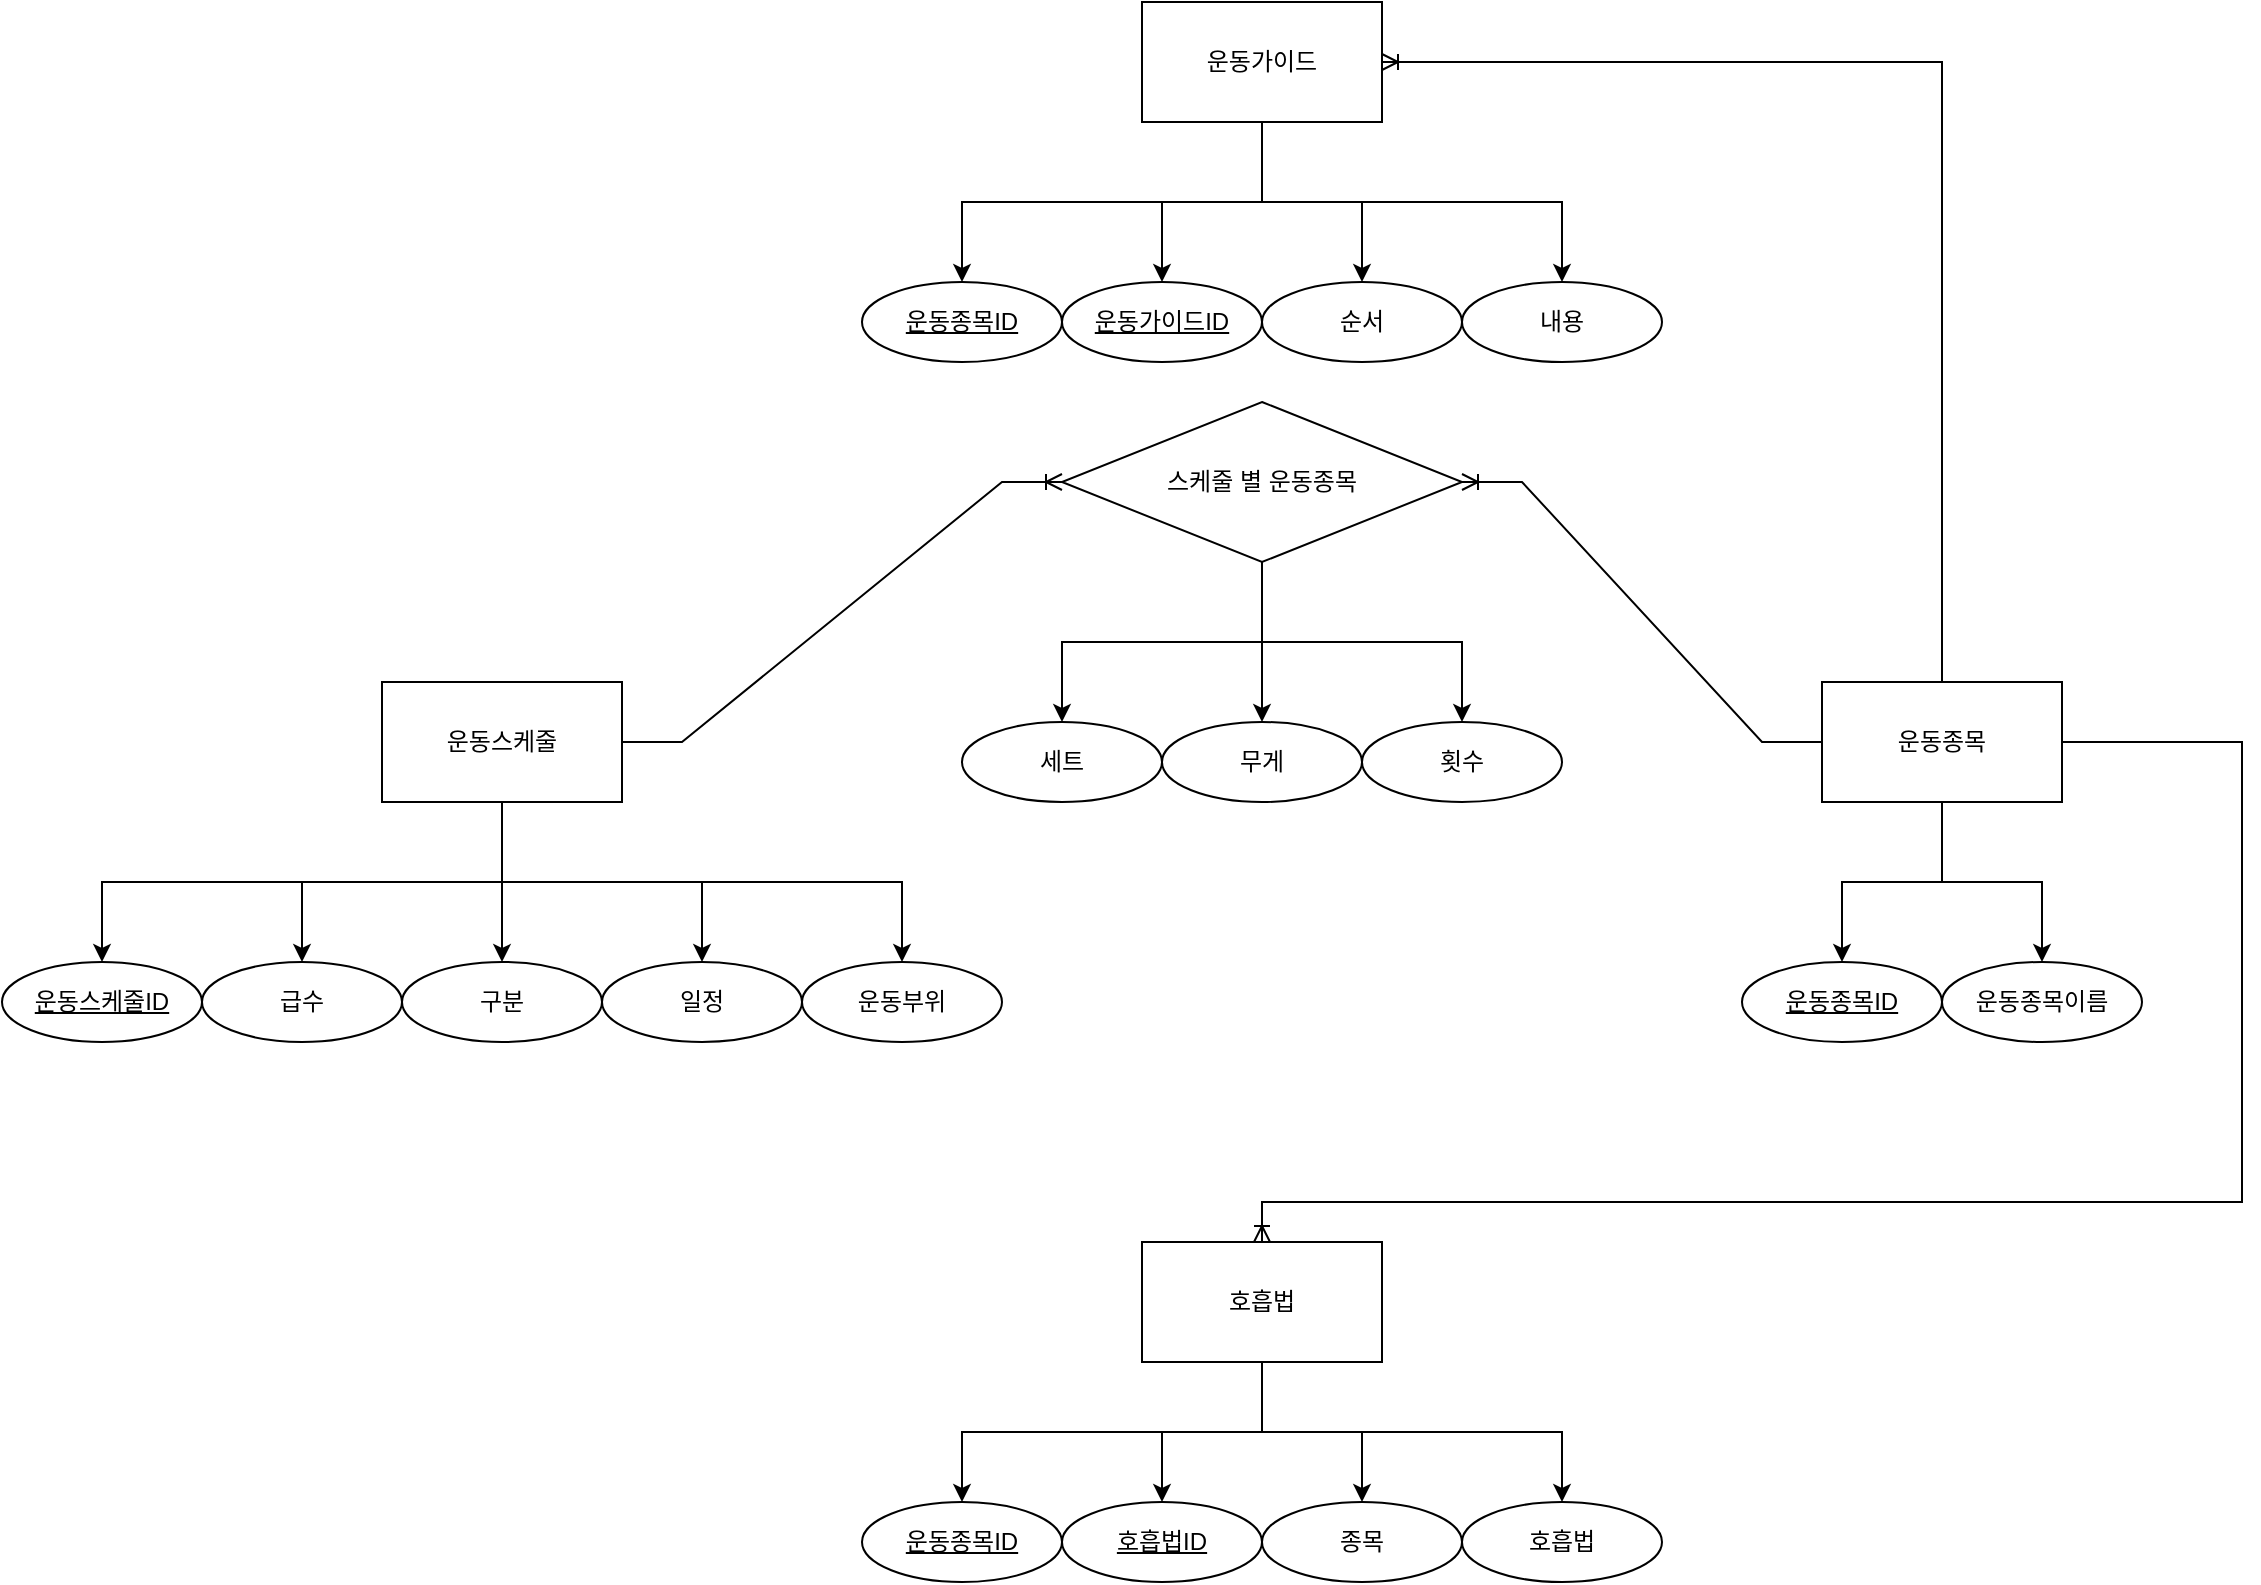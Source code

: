 <mxfile version="18.1.2" type="device"><diagram id="R2lEEEUBdFMjLlhIrx00" name="Page-1"><mxGraphModel dx="2585" dy="1371" grid="1" gridSize="10" guides="1" tooltips="1" connect="1" arrows="1" fold="1" page="1" pageScale="1" pageWidth="4681" pageHeight="3300" math="0" shadow="0" extFonts="Permanent Marker^https://fonts.googleapis.com/css?family=Permanent+Marker"><root><mxCell id="0"/><mxCell id="1" parent="0"/><mxCell id="j1e3gES6-2l21_SMLa5g-25" style="edgeStyle=orthogonalEdgeStyle;rounded=0;orthogonalLoop=1;jettySize=auto;html=1;exitX=0.5;exitY=1;exitDx=0;exitDy=0;entryX=0.5;entryY=0;entryDx=0;entryDy=0;" edge="1" parent="1" source="j1e3gES6-2l21_SMLa5g-14" target="j1e3gES6-2l21_SMLa5g-15"><mxGeometry relative="1" as="geometry"/></mxCell><mxCell id="j1e3gES6-2l21_SMLa5g-26" style="edgeStyle=orthogonalEdgeStyle;rounded=0;orthogonalLoop=1;jettySize=auto;html=1;exitX=0.5;exitY=1;exitDx=0;exitDy=0;entryX=0.5;entryY=0;entryDx=0;entryDy=0;" edge="1" parent="1" source="j1e3gES6-2l21_SMLa5g-14" target="j1e3gES6-2l21_SMLa5g-16"><mxGeometry relative="1" as="geometry"/></mxCell><mxCell id="j1e3gES6-2l21_SMLa5g-27" style="edgeStyle=orthogonalEdgeStyle;rounded=0;orthogonalLoop=1;jettySize=auto;html=1;exitX=0.5;exitY=1;exitDx=0;exitDy=0;entryX=0.5;entryY=0;entryDx=0;entryDy=0;" edge="1" parent="1" source="j1e3gES6-2l21_SMLa5g-14" target="j1e3gES6-2l21_SMLa5g-17"><mxGeometry relative="1" as="geometry"/></mxCell><mxCell id="j1e3gES6-2l21_SMLa5g-28" style="edgeStyle=orthogonalEdgeStyle;rounded=0;orthogonalLoop=1;jettySize=auto;html=1;exitX=0.5;exitY=1;exitDx=0;exitDy=0;entryX=0.5;entryY=0;entryDx=0;entryDy=0;" edge="1" parent="1" source="j1e3gES6-2l21_SMLa5g-14" target="j1e3gES6-2l21_SMLa5g-18"><mxGeometry relative="1" as="geometry"/></mxCell><mxCell id="j1e3gES6-2l21_SMLa5g-29" style="edgeStyle=orthogonalEdgeStyle;rounded=0;orthogonalLoop=1;jettySize=auto;html=1;exitX=0.5;exitY=1;exitDx=0;exitDy=0;entryX=0.5;entryY=0;entryDx=0;entryDy=0;" edge="1" parent="1" source="j1e3gES6-2l21_SMLa5g-14" target="j1e3gES6-2l21_SMLa5g-19"><mxGeometry relative="1" as="geometry"/></mxCell><mxCell id="j1e3gES6-2l21_SMLa5g-14" value="운동스케줄" style="rounded=0;whiteSpace=wrap;html=1;" vertex="1" parent="1"><mxGeometry x="1260" y="1020" width="120" height="60" as="geometry"/></mxCell><mxCell id="j1e3gES6-2l21_SMLa5g-15" value="운동스케줄ID" style="ellipse;whiteSpace=wrap;html=1;align=center;fontStyle=4;" vertex="1" parent="1"><mxGeometry x="1070" y="1160" width="100" height="40" as="geometry"/></mxCell><mxCell id="j1e3gES6-2l21_SMLa5g-16" value="급수" style="ellipse;whiteSpace=wrap;html=1;align=center;" vertex="1" parent="1"><mxGeometry x="1170" y="1160" width="100" height="40" as="geometry"/></mxCell><mxCell id="j1e3gES6-2l21_SMLa5g-17" value="구분" style="ellipse;whiteSpace=wrap;html=1;align=center;" vertex="1" parent="1"><mxGeometry x="1270" y="1160" width="100" height="40" as="geometry"/></mxCell><mxCell id="j1e3gES6-2l21_SMLa5g-18" value="일정" style="ellipse;whiteSpace=wrap;html=1;align=center;" vertex="1" parent="1"><mxGeometry x="1370" y="1160" width="100" height="40" as="geometry"/></mxCell><mxCell id="j1e3gES6-2l21_SMLa5g-19" value="운동부위" style="ellipse;whiteSpace=wrap;html=1;align=center;" vertex="1" parent="1"><mxGeometry x="1470" y="1160" width="100" height="40" as="geometry"/></mxCell><mxCell id="j1e3gES6-2l21_SMLa5g-30" style="edgeStyle=orthogonalEdgeStyle;rounded=0;orthogonalLoop=1;jettySize=auto;html=1;exitX=0.5;exitY=1;exitDx=0;exitDy=0;entryX=0.5;entryY=0;entryDx=0;entryDy=0;" edge="1" source="j1e3gES6-2l21_SMLa5g-35" target="j1e3gES6-2l21_SMLa5g-36" parent="1"><mxGeometry relative="1" as="geometry"/></mxCell><mxCell id="j1e3gES6-2l21_SMLa5g-31" style="edgeStyle=orthogonalEdgeStyle;rounded=0;orthogonalLoop=1;jettySize=auto;html=1;exitX=0.5;exitY=1;exitDx=0;exitDy=0;entryX=0.5;entryY=0;entryDx=0;entryDy=0;" edge="1" source="j1e3gES6-2l21_SMLa5g-35" target="j1e3gES6-2l21_SMLa5g-37" parent="1"><mxGeometry relative="1" as="geometry"/></mxCell><mxCell id="j1e3gES6-2l21_SMLa5g-64" style="edgeStyle=orthogonalEdgeStyle;rounded=0;orthogonalLoop=1;jettySize=auto;html=1;exitX=0.5;exitY=0;exitDx=0;exitDy=0;entryX=1;entryY=0.5;entryDx=0;entryDy=0;startArrow=none;startFill=0;endArrow=ERoneToMany;endFill=0;" edge="1" parent="1" source="j1e3gES6-2l21_SMLa5g-35" target="j1e3gES6-2l21_SMLa5g-55"><mxGeometry relative="1" as="geometry"/></mxCell><mxCell id="j1e3gES6-2l21_SMLa5g-35" value="운동종목" style="rounded=0;whiteSpace=wrap;html=1;" vertex="1" parent="1"><mxGeometry x="1980" y="1020" width="120" height="60" as="geometry"/></mxCell><mxCell id="j1e3gES6-2l21_SMLa5g-36" value="운동종목ID" style="ellipse;whiteSpace=wrap;html=1;align=center;fontStyle=4;" vertex="1" parent="1"><mxGeometry x="1940" y="1160" width="100" height="40" as="geometry"/></mxCell><mxCell id="j1e3gES6-2l21_SMLa5g-37" value="운동종목이름" style="ellipse;whiteSpace=wrap;html=1;align=center;" vertex="1" parent="1"><mxGeometry x="2040" y="1160" width="100" height="40" as="geometry"/></mxCell><mxCell id="j1e3gES6-2l21_SMLa5g-47" style="edgeStyle=orthogonalEdgeStyle;rounded=0;orthogonalLoop=1;jettySize=auto;html=1;exitX=0.5;exitY=1;exitDx=0;exitDy=0;entryX=0.5;entryY=0;entryDx=0;entryDy=0;" edge="1" parent="1" source="j1e3gES6-2l21_SMLa5g-41" target="j1e3gES6-2l21_SMLa5g-45"><mxGeometry relative="1" as="geometry"/></mxCell><mxCell id="j1e3gES6-2l21_SMLa5g-48" style="edgeStyle=orthogonalEdgeStyle;rounded=0;orthogonalLoop=1;jettySize=auto;html=1;exitX=0.5;exitY=1;exitDx=0;exitDy=0;entryX=0.5;entryY=0;entryDx=0;entryDy=0;" edge="1" parent="1" source="j1e3gES6-2l21_SMLa5g-41" target="j1e3gES6-2l21_SMLa5g-46"><mxGeometry relative="1" as="geometry"/></mxCell><mxCell id="j1e3gES6-2l21_SMLa5g-49" style="edgeStyle=orthogonalEdgeStyle;rounded=0;orthogonalLoop=1;jettySize=auto;html=1;exitX=0.5;exitY=1;exitDx=0;exitDy=0;entryX=0.5;entryY=0;entryDx=0;entryDy=0;" edge="1" parent="1" source="j1e3gES6-2l21_SMLa5g-41" target="j1e3gES6-2l21_SMLa5g-44"><mxGeometry relative="1" as="geometry"/></mxCell><mxCell id="j1e3gES6-2l21_SMLa5g-41" value="스케줄 별 운동종목" style="shape=rhombus;perimeter=rhombusPerimeter;whiteSpace=wrap;html=1;align=center;" vertex="1" parent="1"><mxGeometry x="1600" y="880" width="200" height="80" as="geometry"/></mxCell><mxCell id="j1e3gES6-2l21_SMLa5g-42" value="" style="edgeStyle=entityRelationEdgeStyle;fontSize=12;html=1;endArrow=ERoneToMany;rounded=0;exitX=1;exitY=0.5;exitDx=0;exitDy=0;" edge="1" parent="1" source="j1e3gES6-2l21_SMLa5g-14"><mxGeometry width="100" height="100" relative="1" as="geometry"><mxPoint x="1500" y="1020" as="sourcePoint"/><mxPoint x="1600" y="920" as="targetPoint"/></mxGeometry></mxCell><mxCell id="j1e3gES6-2l21_SMLa5g-43" value="" style="edgeStyle=entityRelationEdgeStyle;fontSize=12;html=1;endArrow=ERoneToMany;rounded=0;entryX=1;entryY=0.5;entryDx=0;entryDy=0;exitX=0;exitY=0.5;exitDx=0;exitDy=0;" edge="1" parent="1" source="j1e3gES6-2l21_SMLa5g-35" target="j1e3gES6-2l21_SMLa5g-41"><mxGeometry width="100" height="100" relative="1" as="geometry"><mxPoint x="1830" y="1030" as="sourcePoint"/><mxPoint x="1930" y="930" as="targetPoint"/></mxGeometry></mxCell><mxCell id="j1e3gES6-2l21_SMLa5g-44" value="횟수" style="ellipse;whiteSpace=wrap;html=1;align=center;" vertex="1" parent="1"><mxGeometry x="1750" y="1040" width="100" height="40" as="geometry"/></mxCell><mxCell id="j1e3gES6-2l21_SMLa5g-45" value="무게" style="ellipse;whiteSpace=wrap;html=1;align=center;" vertex="1" parent="1"><mxGeometry x="1650" y="1040" width="100" height="40" as="geometry"/></mxCell><mxCell id="j1e3gES6-2l21_SMLa5g-46" value="세트" style="ellipse;whiteSpace=wrap;html=1;align=center;" vertex="1" parent="1"><mxGeometry x="1550" y="1040" width="100" height="40" as="geometry"/></mxCell><mxCell id="j1e3gES6-2l21_SMLa5g-50" style="edgeStyle=orthogonalEdgeStyle;rounded=0;orthogonalLoop=1;jettySize=auto;html=1;exitX=0.5;exitY=1;exitDx=0;exitDy=0;entryX=0.5;entryY=0;entryDx=0;entryDy=0;" edge="1" source="j1e3gES6-2l21_SMLa5g-55" target="j1e3gES6-2l21_SMLa5g-56" parent="1"><mxGeometry relative="1" as="geometry"/></mxCell><mxCell id="j1e3gES6-2l21_SMLa5g-51" style="edgeStyle=orthogonalEdgeStyle;rounded=0;orthogonalLoop=1;jettySize=auto;html=1;exitX=0.5;exitY=1;exitDx=0;exitDy=0;entryX=0.5;entryY=0;entryDx=0;entryDy=0;" edge="1" source="j1e3gES6-2l21_SMLa5g-55" target="j1e3gES6-2l21_SMLa5g-57" parent="1"><mxGeometry relative="1" as="geometry"/></mxCell><mxCell id="j1e3gES6-2l21_SMLa5g-52" style="edgeStyle=orthogonalEdgeStyle;rounded=0;orthogonalLoop=1;jettySize=auto;html=1;exitX=0.5;exitY=1;exitDx=0;exitDy=0;entryX=0.5;entryY=0;entryDx=0;entryDy=0;" edge="1" source="j1e3gES6-2l21_SMLa5g-55" target="j1e3gES6-2l21_SMLa5g-58" parent="1"><mxGeometry relative="1" as="geometry"/></mxCell><mxCell id="j1e3gES6-2l21_SMLa5g-62" style="edgeStyle=orthogonalEdgeStyle;rounded=0;orthogonalLoop=1;jettySize=auto;html=1;exitX=0.5;exitY=1;exitDx=0;exitDy=0;entryX=0.5;entryY=0;entryDx=0;entryDy=0;" edge="1" parent="1" source="j1e3gES6-2l21_SMLa5g-55" target="j1e3gES6-2l21_SMLa5g-61"><mxGeometry relative="1" as="geometry"/></mxCell><mxCell id="j1e3gES6-2l21_SMLa5g-55" value="운동가이드" style="rounded=0;whiteSpace=wrap;html=1;" vertex="1" parent="1"><mxGeometry x="1640" y="680" width="120" height="60" as="geometry"/></mxCell><mxCell id="j1e3gES6-2l21_SMLa5g-56" value="운동가이드ID" style="ellipse;whiteSpace=wrap;html=1;align=center;fontStyle=4;" vertex="1" parent="1"><mxGeometry x="1600" y="820" width="100" height="40" as="geometry"/></mxCell><mxCell id="j1e3gES6-2l21_SMLa5g-57" value="순서" style="ellipse;whiteSpace=wrap;html=1;align=center;" vertex="1" parent="1"><mxGeometry x="1700" y="820" width="100" height="40" as="geometry"/></mxCell><mxCell id="j1e3gES6-2l21_SMLa5g-58" value="내용" style="ellipse;whiteSpace=wrap;html=1;align=center;" vertex="1" parent="1"><mxGeometry x="1800" y="820" width="100" height="40" as="geometry"/></mxCell><mxCell id="j1e3gES6-2l21_SMLa5g-61" value="운동종목ID" style="ellipse;whiteSpace=wrap;html=1;align=center;fontStyle=4;" vertex="1" parent="1"><mxGeometry x="1500" y="820" width="100" height="40" as="geometry"/></mxCell><mxCell id="j1e3gES6-2l21_SMLa5g-66" style="edgeStyle=orthogonalEdgeStyle;rounded=0;orthogonalLoop=1;jettySize=auto;html=1;exitX=0.5;exitY=1;exitDx=0;exitDy=0;entryX=0.5;entryY=0;entryDx=0;entryDy=0;" edge="1" parent="1" source="j1e3gES6-2l21_SMLa5g-69" target="j1e3gES6-2l21_SMLa5g-71"><mxGeometry relative="1" as="geometry"/></mxCell><mxCell id="j1e3gES6-2l21_SMLa5g-67" style="edgeStyle=orthogonalEdgeStyle;rounded=0;orthogonalLoop=1;jettySize=auto;html=1;exitX=0.5;exitY=1;exitDx=0;exitDy=0;entryX=0.5;entryY=0;entryDx=0;entryDy=0;" edge="1" parent="1" source="j1e3gES6-2l21_SMLa5g-69" target="j1e3gES6-2l21_SMLa5g-72"><mxGeometry relative="1" as="geometry"/></mxCell><mxCell id="j1e3gES6-2l21_SMLa5g-68" style="edgeStyle=orthogonalEdgeStyle;rounded=0;orthogonalLoop=1;jettySize=auto;html=1;exitX=0.5;exitY=1;exitDx=0;exitDy=0;entryX=0.5;entryY=0;entryDx=0;entryDy=0;" edge="1" parent="1" source="j1e3gES6-2l21_SMLa5g-69" target="j1e3gES6-2l21_SMLa5g-73"><mxGeometry relative="1" as="geometry"/></mxCell><mxCell id="j1e3gES6-2l21_SMLa5g-75" style="edgeStyle=orthogonalEdgeStyle;rounded=0;orthogonalLoop=1;jettySize=auto;html=1;exitX=0.5;exitY=1;exitDx=0;exitDy=0;entryX=0.5;entryY=0;entryDx=0;entryDy=0;startArrow=none;startFill=0;endArrow=classic;endFill=1;" edge="1" parent="1" source="j1e3gES6-2l21_SMLa5g-69" target="j1e3gES6-2l21_SMLa5g-74"><mxGeometry relative="1" as="geometry"/></mxCell><mxCell id="j1e3gES6-2l21_SMLa5g-77" style="edgeStyle=orthogonalEdgeStyle;rounded=0;orthogonalLoop=1;jettySize=auto;html=1;exitX=0.5;exitY=0;exitDx=0;exitDy=0;entryX=1;entryY=0.5;entryDx=0;entryDy=0;startArrow=ERoneToMany;startFill=0;endArrow=none;endFill=0;" edge="1" parent="1" source="j1e3gES6-2l21_SMLa5g-69" target="j1e3gES6-2l21_SMLa5g-35"><mxGeometry relative="1" as="geometry"><Array as="points"><mxPoint x="1700" y="1280"/><mxPoint x="2190" y="1280"/><mxPoint x="2190" y="1050"/></Array></mxGeometry></mxCell><mxCell id="j1e3gES6-2l21_SMLa5g-69" value="호흡법" style="rounded=0;whiteSpace=wrap;html=1;" vertex="1" parent="1"><mxGeometry x="1640" y="1300" width="120" height="60" as="geometry"/></mxCell><mxCell id="j1e3gES6-2l21_SMLa5g-71" value="종목" style="ellipse;whiteSpace=wrap;html=1;align=center;" vertex="1" parent="1"><mxGeometry x="1700" y="1430" width="100" height="40" as="geometry"/></mxCell><mxCell id="j1e3gES6-2l21_SMLa5g-72" value="호흡법" style="ellipse;whiteSpace=wrap;html=1;align=center;" vertex="1" parent="1"><mxGeometry x="1800" y="1430" width="100" height="40" as="geometry"/></mxCell><mxCell id="j1e3gES6-2l21_SMLa5g-73" value="호흡법ID" style="ellipse;whiteSpace=wrap;html=1;align=center;fontStyle=4;" vertex="1" parent="1"><mxGeometry x="1600" y="1430" width="100" height="40" as="geometry"/></mxCell><mxCell id="j1e3gES6-2l21_SMLa5g-74" value="운동종목ID" style="ellipse;whiteSpace=wrap;html=1;align=center;fontStyle=4;" vertex="1" parent="1"><mxGeometry x="1500" y="1430" width="100" height="40" as="geometry"/></mxCell></root></mxGraphModel></diagram></mxfile>